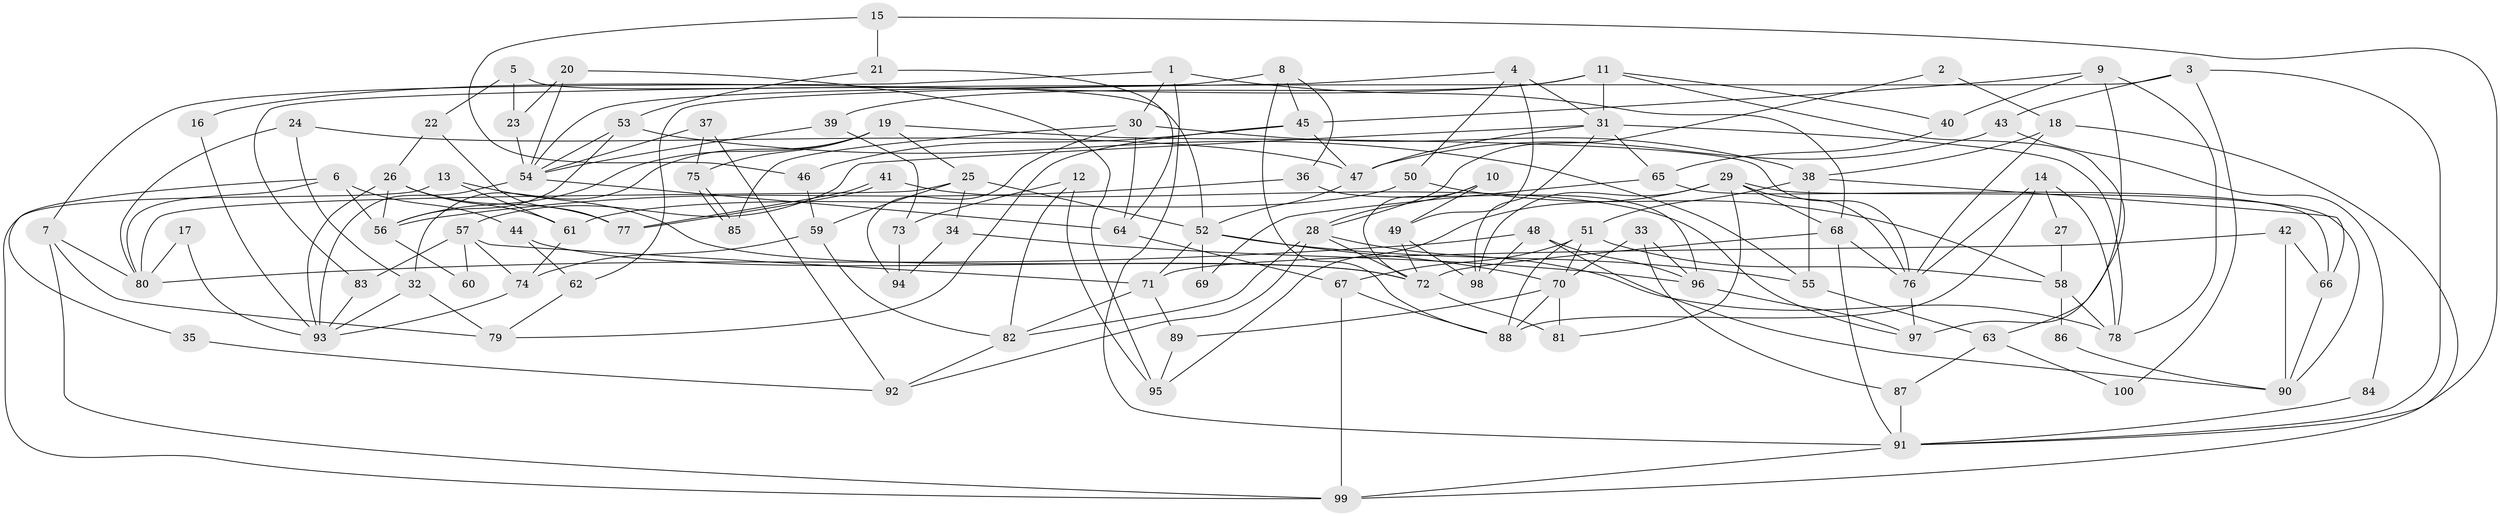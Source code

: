 // Generated by graph-tools (version 1.1) at 2025/11/02/21/25 10:11:14]
// undirected, 100 vertices, 200 edges
graph export_dot {
graph [start="1"]
  node [color=gray90,style=filled];
  1;
  2;
  3;
  4;
  5;
  6;
  7;
  8;
  9;
  10;
  11;
  12;
  13;
  14;
  15;
  16;
  17;
  18;
  19;
  20;
  21;
  22;
  23;
  24;
  25;
  26;
  27;
  28;
  29;
  30;
  31;
  32;
  33;
  34;
  35;
  36;
  37;
  38;
  39;
  40;
  41;
  42;
  43;
  44;
  45;
  46;
  47;
  48;
  49;
  50;
  51;
  52;
  53;
  54;
  55;
  56;
  57;
  58;
  59;
  60;
  61;
  62;
  63;
  64;
  65;
  66;
  67;
  68;
  69;
  70;
  71;
  72;
  73;
  74;
  75;
  76;
  77;
  78;
  79;
  80;
  81;
  82;
  83;
  84;
  85;
  86;
  87;
  88;
  89;
  90;
  91;
  92;
  93;
  94;
  95;
  96;
  97;
  98;
  99;
  100;
  1 -- 7;
  1 -- 68;
  1 -- 30;
  1 -- 91;
  2 -- 28;
  2 -- 18;
  3 -- 83;
  3 -- 91;
  3 -- 43;
  3 -- 100;
  4 -- 31;
  4 -- 49;
  4 -- 50;
  4 -- 62;
  5 -- 23;
  5 -- 52;
  5 -- 22;
  6 -- 56;
  6 -- 44;
  6 -- 35;
  6 -- 80;
  7 -- 80;
  7 -- 99;
  7 -- 79;
  8 -- 88;
  8 -- 54;
  8 -- 36;
  8 -- 45;
  9 -- 78;
  9 -- 45;
  9 -- 40;
  9 -- 97;
  10 -- 72;
  10 -- 49;
  10 -- 28;
  11 -- 31;
  11 -- 63;
  11 -- 16;
  11 -- 39;
  11 -- 40;
  12 -- 73;
  12 -- 82;
  12 -- 95;
  13 -- 99;
  13 -- 72;
  13 -- 61;
  14 -- 88;
  14 -- 76;
  14 -- 27;
  14 -- 78;
  15 -- 91;
  15 -- 46;
  15 -- 21;
  16 -- 93;
  17 -- 80;
  17 -- 93;
  18 -- 76;
  18 -- 38;
  18 -- 99;
  19 -- 56;
  19 -- 32;
  19 -- 25;
  19 -- 75;
  19 -- 76;
  20 -- 54;
  20 -- 95;
  20 -- 23;
  21 -- 64;
  21 -- 53;
  22 -- 77;
  22 -- 26;
  23 -- 54;
  24 -- 32;
  24 -- 80;
  24 -- 47;
  25 -- 52;
  25 -- 34;
  25 -- 59;
  25 -- 80;
  26 -- 56;
  26 -- 61;
  26 -- 77;
  26 -- 93;
  27 -- 58;
  28 -- 78;
  28 -- 72;
  28 -- 82;
  28 -- 92;
  29 -- 81;
  29 -- 76;
  29 -- 68;
  29 -- 90;
  29 -- 95;
  29 -- 98;
  30 -- 38;
  30 -- 64;
  30 -- 85;
  30 -- 94;
  31 -- 47;
  31 -- 65;
  31 -- 57;
  31 -- 78;
  31 -- 98;
  32 -- 93;
  32 -- 79;
  33 -- 96;
  33 -- 70;
  33 -- 87;
  34 -- 96;
  34 -- 94;
  35 -- 92;
  36 -- 96;
  36 -- 56;
  37 -- 75;
  37 -- 54;
  37 -- 92;
  38 -- 66;
  38 -- 55;
  38 -- 51;
  39 -- 54;
  39 -- 73;
  40 -- 65;
  41 -- 97;
  41 -- 77;
  41 -- 77;
  42 -- 90;
  42 -- 71;
  42 -- 66;
  43 -- 47;
  43 -- 84;
  44 -- 62;
  44 -- 72;
  45 -- 47;
  45 -- 46;
  45 -- 79;
  46 -- 59;
  47 -- 52;
  48 -- 98;
  48 -- 80;
  48 -- 90;
  48 -- 96;
  49 -- 98;
  49 -- 72;
  50 -- 61;
  50 -- 58;
  51 -- 58;
  51 -- 67;
  51 -- 70;
  51 -- 88;
  52 -- 71;
  52 -- 70;
  52 -- 55;
  52 -- 69;
  53 -- 54;
  53 -- 55;
  53 -- 56;
  54 -- 64;
  54 -- 93;
  55 -- 63;
  56 -- 60;
  57 -- 74;
  57 -- 60;
  57 -- 71;
  57 -- 83;
  58 -- 78;
  58 -- 86;
  59 -- 82;
  59 -- 74;
  61 -- 74;
  62 -- 79;
  63 -- 87;
  63 -- 100;
  64 -- 67;
  65 -- 66;
  65 -- 69;
  66 -- 90;
  67 -- 88;
  67 -- 99;
  68 -- 91;
  68 -- 72;
  68 -- 76;
  70 -- 89;
  70 -- 81;
  70 -- 88;
  71 -- 82;
  71 -- 89;
  72 -- 81;
  73 -- 94;
  74 -- 93;
  75 -- 85;
  75 -- 85;
  76 -- 97;
  82 -- 92;
  83 -- 93;
  84 -- 91;
  86 -- 90;
  87 -- 91;
  89 -- 95;
  91 -- 99;
  96 -- 97;
}
